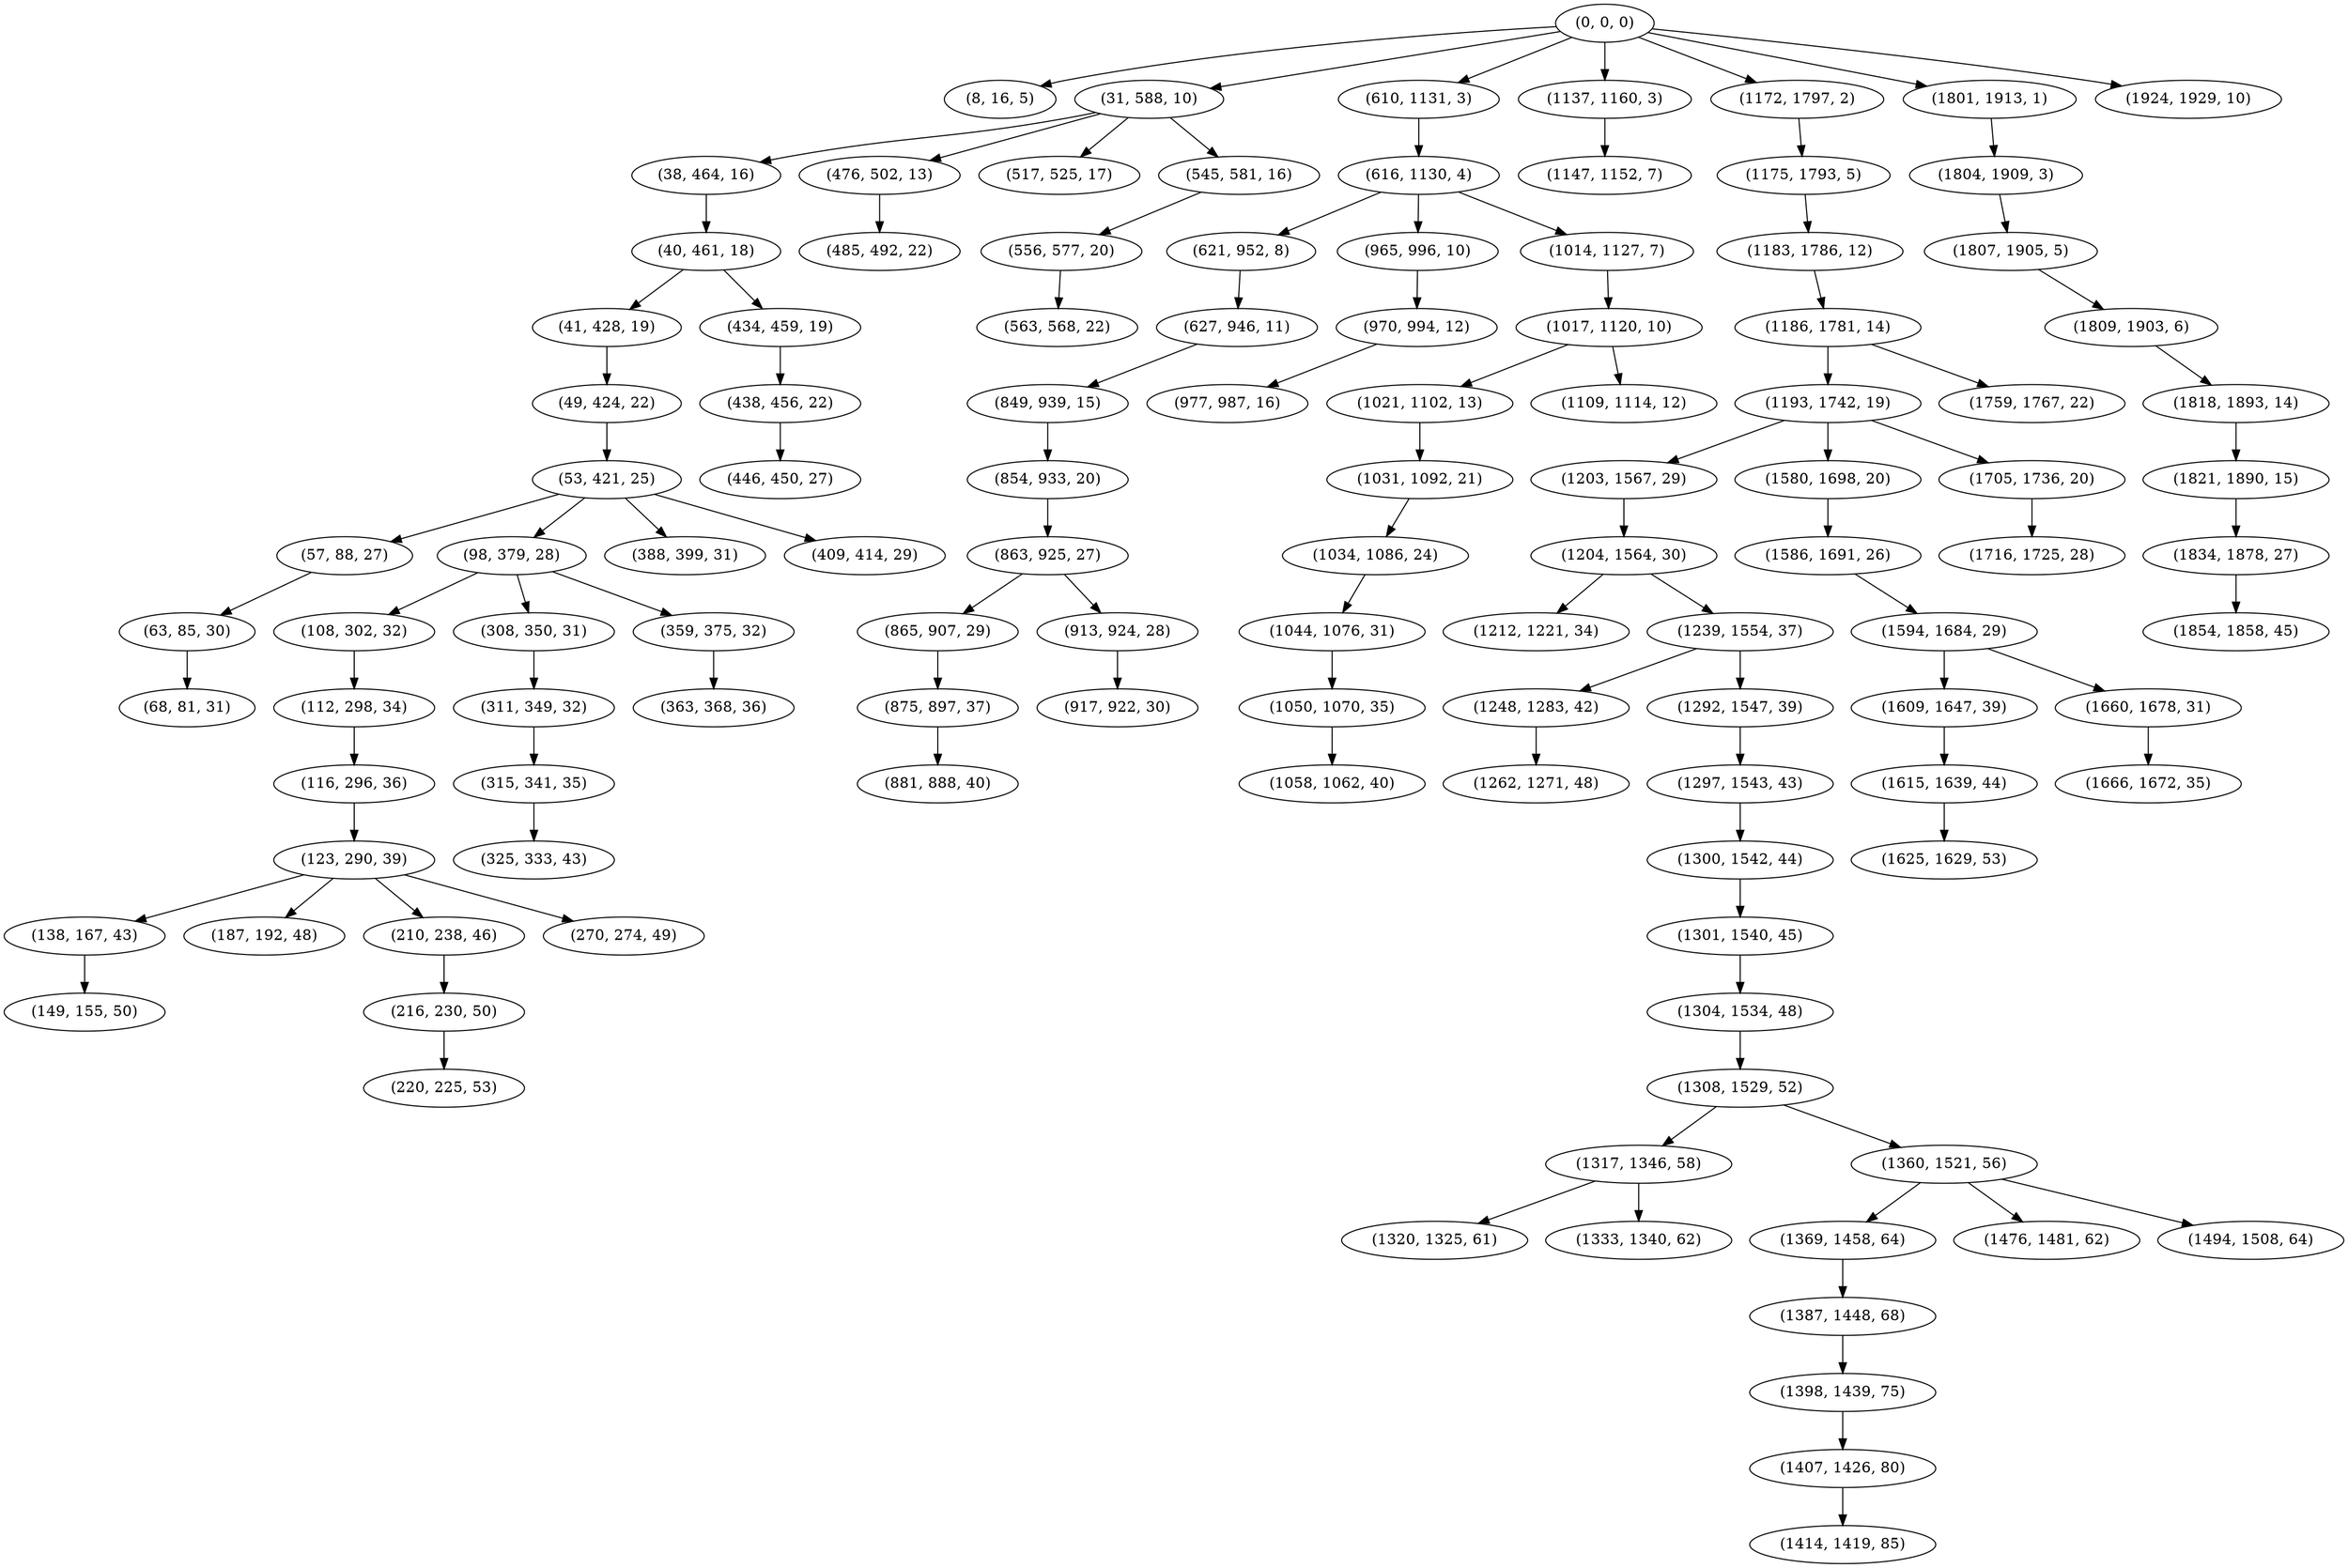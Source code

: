 digraph tree {
    "(0, 0, 0)";
    "(8, 16, 5)";
    "(31, 588, 10)";
    "(38, 464, 16)";
    "(40, 461, 18)";
    "(41, 428, 19)";
    "(49, 424, 22)";
    "(53, 421, 25)";
    "(57, 88, 27)";
    "(63, 85, 30)";
    "(68, 81, 31)";
    "(98, 379, 28)";
    "(108, 302, 32)";
    "(112, 298, 34)";
    "(116, 296, 36)";
    "(123, 290, 39)";
    "(138, 167, 43)";
    "(149, 155, 50)";
    "(187, 192, 48)";
    "(210, 238, 46)";
    "(216, 230, 50)";
    "(220, 225, 53)";
    "(270, 274, 49)";
    "(308, 350, 31)";
    "(311, 349, 32)";
    "(315, 341, 35)";
    "(325, 333, 43)";
    "(359, 375, 32)";
    "(363, 368, 36)";
    "(388, 399, 31)";
    "(409, 414, 29)";
    "(434, 459, 19)";
    "(438, 456, 22)";
    "(446, 450, 27)";
    "(476, 502, 13)";
    "(485, 492, 22)";
    "(517, 525, 17)";
    "(545, 581, 16)";
    "(556, 577, 20)";
    "(563, 568, 22)";
    "(610, 1131, 3)";
    "(616, 1130, 4)";
    "(621, 952, 8)";
    "(627, 946, 11)";
    "(849, 939, 15)";
    "(854, 933, 20)";
    "(863, 925, 27)";
    "(865, 907, 29)";
    "(875, 897, 37)";
    "(881, 888, 40)";
    "(913, 924, 28)";
    "(917, 922, 30)";
    "(965, 996, 10)";
    "(970, 994, 12)";
    "(977, 987, 16)";
    "(1014, 1127, 7)";
    "(1017, 1120, 10)";
    "(1021, 1102, 13)";
    "(1031, 1092, 21)";
    "(1034, 1086, 24)";
    "(1044, 1076, 31)";
    "(1050, 1070, 35)";
    "(1058, 1062, 40)";
    "(1109, 1114, 12)";
    "(1137, 1160, 3)";
    "(1147, 1152, 7)";
    "(1172, 1797, 2)";
    "(1175, 1793, 5)";
    "(1183, 1786, 12)";
    "(1186, 1781, 14)";
    "(1193, 1742, 19)";
    "(1203, 1567, 29)";
    "(1204, 1564, 30)";
    "(1212, 1221, 34)";
    "(1239, 1554, 37)";
    "(1248, 1283, 42)";
    "(1262, 1271, 48)";
    "(1292, 1547, 39)";
    "(1297, 1543, 43)";
    "(1300, 1542, 44)";
    "(1301, 1540, 45)";
    "(1304, 1534, 48)";
    "(1308, 1529, 52)";
    "(1317, 1346, 58)";
    "(1320, 1325, 61)";
    "(1333, 1340, 62)";
    "(1360, 1521, 56)";
    "(1369, 1458, 64)";
    "(1387, 1448, 68)";
    "(1398, 1439, 75)";
    "(1407, 1426, 80)";
    "(1414, 1419, 85)";
    "(1476, 1481, 62)";
    "(1494, 1508, 64)";
    "(1580, 1698, 20)";
    "(1586, 1691, 26)";
    "(1594, 1684, 29)";
    "(1609, 1647, 39)";
    "(1615, 1639, 44)";
    "(1625, 1629, 53)";
    "(1660, 1678, 31)";
    "(1666, 1672, 35)";
    "(1705, 1736, 20)";
    "(1716, 1725, 28)";
    "(1759, 1767, 22)";
    "(1801, 1913, 1)";
    "(1804, 1909, 3)";
    "(1807, 1905, 5)";
    "(1809, 1903, 6)";
    "(1818, 1893, 14)";
    "(1821, 1890, 15)";
    "(1834, 1878, 27)";
    "(1854, 1858, 45)";
    "(1924, 1929, 10)";
    "(0, 0, 0)" -> "(8, 16, 5)";
    "(0, 0, 0)" -> "(31, 588, 10)";
    "(0, 0, 0)" -> "(610, 1131, 3)";
    "(0, 0, 0)" -> "(1137, 1160, 3)";
    "(0, 0, 0)" -> "(1172, 1797, 2)";
    "(0, 0, 0)" -> "(1801, 1913, 1)";
    "(0, 0, 0)" -> "(1924, 1929, 10)";
    "(31, 588, 10)" -> "(38, 464, 16)";
    "(31, 588, 10)" -> "(476, 502, 13)";
    "(31, 588, 10)" -> "(517, 525, 17)";
    "(31, 588, 10)" -> "(545, 581, 16)";
    "(38, 464, 16)" -> "(40, 461, 18)";
    "(40, 461, 18)" -> "(41, 428, 19)";
    "(40, 461, 18)" -> "(434, 459, 19)";
    "(41, 428, 19)" -> "(49, 424, 22)";
    "(49, 424, 22)" -> "(53, 421, 25)";
    "(53, 421, 25)" -> "(57, 88, 27)";
    "(53, 421, 25)" -> "(98, 379, 28)";
    "(53, 421, 25)" -> "(388, 399, 31)";
    "(53, 421, 25)" -> "(409, 414, 29)";
    "(57, 88, 27)" -> "(63, 85, 30)";
    "(63, 85, 30)" -> "(68, 81, 31)";
    "(98, 379, 28)" -> "(108, 302, 32)";
    "(98, 379, 28)" -> "(308, 350, 31)";
    "(98, 379, 28)" -> "(359, 375, 32)";
    "(108, 302, 32)" -> "(112, 298, 34)";
    "(112, 298, 34)" -> "(116, 296, 36)";
    "(116, 296, 36)" -> "(123, 290, 39)";
    "(123, 290, 39)" -> "(138, 167, 43)";
    "(123, 290, 39)" -> "(187, 192, 48)";
    "(123, 290, 39)" -> "(210, 238, 46)";
    "(123, 290, 39)" -> "(270, 274, 49)";
    "(138, 167, 43)" -> "(149, 155, 50)";
    "(210, 238, 46)" -> "(216, 230, 50)";
    "(216, 230, 50)" -> "(220, 225, 53)";
    "(308, 350, 31)" -> "(311, 349, 32)";
    "(311, 349, 32)" -> "(315, 341, 35)";
    "(315, 341, 35)" -> "(325, 333, 43)";
    "(359, 375, 32)" -> "(363, 368, 36)";
    "(434, 459, 19)" -> "(438, 456, 22)";
    "(438, 456, 22)" -> "(446, 450, 27)";
    "(476, 502, 13)" -> "(485, 492, 22)";
    "(545, 581, 16)" -> "(556, 577, 20)";
    "(556, 577, 20)" -> "(563, 568, 22)";
    "(610, 1131, 3)" -> "(616, 1130, 4)";
    "(616, 1130, 4)" -> "(621, 952, 8)";
    "(616, 1130, 4)" -> "(965, 996, 10)";
    "(616, 1130, 4)" -> "(1014, 1127, 7)";
    "(621, 952, 8)" -> "(627, 946, 11)";
    "(627, 946, 11)" -> "(849, 939, 15)";
    "(849, 939, 15)" -> "(854, 933, 20)";
    "(854, 933, 20)" -> "(863, 925, 27)";
    "(863, 925, 27)" -> "(865, 907, 29)";
    "(863, 925, 27)" -> "(913, 924, 28)";
    "(865, 907, 29)" -> "(875, 897, 37)";
    "(875, 897, 37)" -> "(881, 888, 40)";
    "(913, 924, 28)" -> "(917, 922, 30)";
    "(965, 996, 10)" -> "(970, 994, 12)";
    "(970, 994, 12)" -> "(977, 987, 16)";
    "(1014, 1127, 7)" -> "(1017, 1120, 10)";
    "(1017, 1120, 10)" -> "(1021, 1102, 13)";
    "(1017, 1120, 10)" -> "(1109, 1114, 12)";
    "(1021, 1102, 13)" -> "(1031, 1092, 21)";
    "(1031, 1092, 21)" -> "(1034, 1086, 24)";
    "(1034, 1086, 24)" -> "(1044, 1076, 31)";
    "(1044, 1076, 31)" -> "(1050, 1070, 35)";
    "(1050, 1070, 35)" -> "(1058, 1062, 40)";
    "(1137, 1160, 3)" -> "(1147, 1152, 7)";
    "(1172, 1797, 2)" -> "(1175, 1793, 5)";
    "(1175, 1793, 5)" -> "(1183, 1786, 12)";
    "(1183, 1786, 12)" -> "(1186, 1781, 14)";
    "(1186, 1781, 14)" -> "(1193, 1742, 19)";
    "(1186, 1781, 14)" -> "(1759, 1767, 22)";
    "(1193, 1742, 19)" -> "(1203, 1567, 29)";
    "(1193, 1742, 19)" -> "(1580, 1698, 20)";
    "(1193, 1742, 19)" -> "(1705, 1736, 20)";
    "(1203, 1567, 29)" -> "(1204, 1564, 30)";
    "(1204, 1564, 30)" -> "(1212, 1221, 34)";
    "(1204, 1564, 30)" -> "(1239, 1554, 37)";
    "(1239, 1554, 37)" -> "(1248, 1283, 42)";
    "(1239, 1554, 37)" -> "(1292, 1547, 39)";
    "(1248, 1283, 42)" -> "(1262, 1271, 48)";
    "(1292, 1547, 39)" -> "(1297, 1543, 43)";
    "(1297, 1543, 43)" -> "(1300, 1542, 44)";
    "(1300, 1542, 44)" -> "(1301, 1540, 45)";
    "(1301, 1540, 45)" -> "(1304, 1534, 48)";
    "(1304, 1534, 48)" -> "(1308, 1529, 52)";
    "(1308, 1529, 52)" -> "(1317, 1346, 58)";
    "(1308, 1529, 52)" -> "(1360, 1521, 56)";
    "(1317, 1346, 58)" -> "(1320, 1325, 61)";
    "(1317, 1346, 58)" -> "(1333, 1340, 62)";
    "(1360, 1521, 56)" -> "(1369, 1458, 64)";
    "(1360, 1521, 56)" -> "(1476, 1481, 62)";
    "(1360, 1521, 56)" -> "(1494, 1508, 64)";
    "(1369, 1458, 64)" -> "(1387, 1448, 68)";
    "(1387, 1448, 68)" -> "(1398, 1439, 75)";
    "(1398, 1439, 75)" -> "(1407, 1426, 80)";
    "(1407, 1426, 80)" -> "(1414, 1419, 85)";
    "(1580, 1698, 20)" -> "(1586, 1691, 26)";
    "(1586, 1691, 26)" -> "(1594, 1684, 29)";
    "(1594, 1684, 29)" -> "(1609, 1647, 39)";
    "(1594, 1684, 29)" -> "(1660, 1678, 31)";
    "(1609, 1647, 39)" -> "(1615, 1639, 44)";
    "(1615, 1639, 44)" -> "(1625, 1629, 53)";
    "(1660, 1678, 31)" -> "(1666, 1672, 35)";
    "(1705, 1736, 20)" -> "(1716, 1725, 28)";
    "(1801, 1913, 1)" -> "(1804, 1909, 3)";
    "(1804, 1909, 3)" -> "(1807, 1905, 5)";
    "(1807, 1905, 5)" -> "(1809, 1903, 6)";
    "(1809, 1903, 6)" -> "(1818, 1893, 14)";
    "(1818, 1893, 14)" -> "(1821, 1890, 15)";
    "(1821, 1890, 15)" -> "(1834, 1878, 27)";
    "(1834, 1878, 27)" -> "(1854, 1858, 45)";
}
